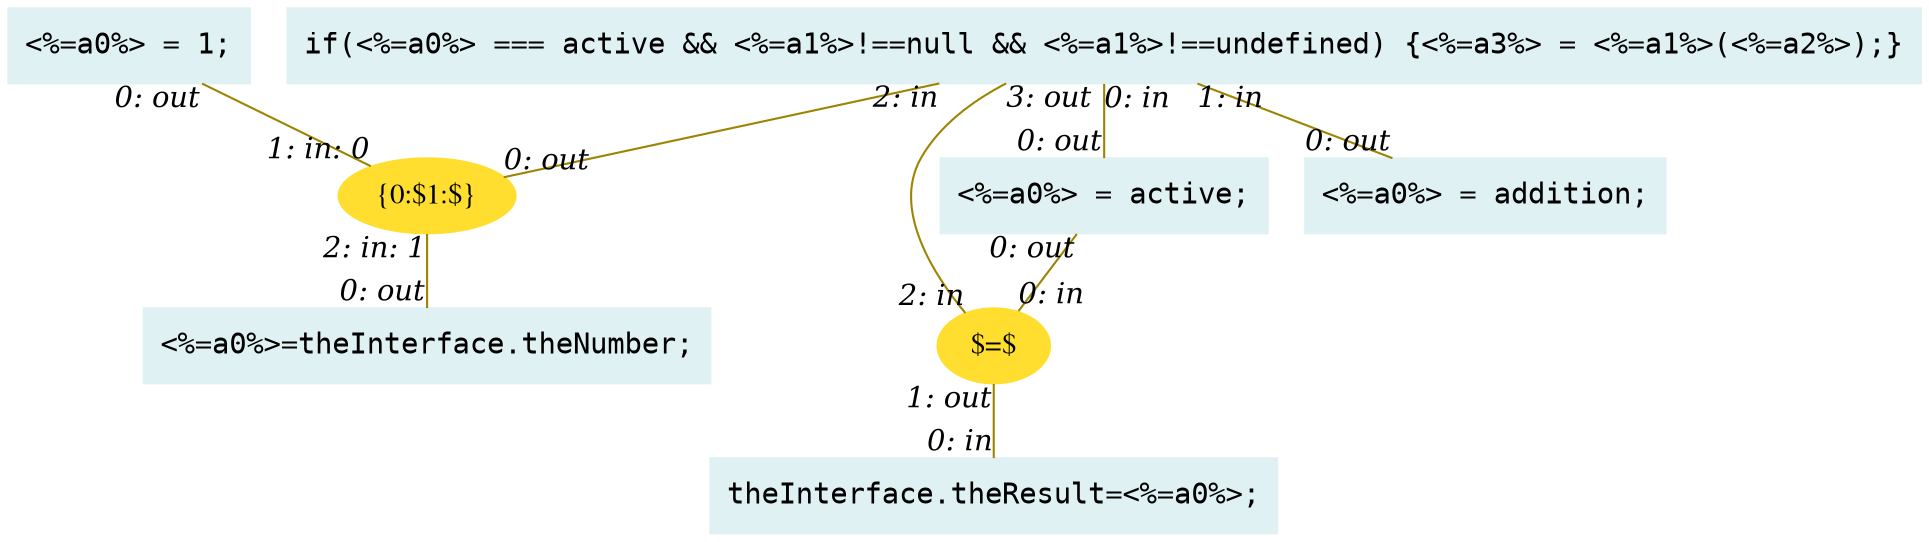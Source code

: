 digraph g{node_333 [shape="box", style="filled", color="#dff1f2", fontname="Courier", label="<%=a0%>=theInterface.theNumber;
" ]
node_335 [shape="box", style="filled", color="#dff1f2", fontname="Courier", label="theInterface.theResult=<%=a0%>;
" ]
node_363 [shape="ellipse", style="filled", color="#ffde2f", fontname="Times", label="{0:$1:$}" ]
node_376 [shape="ellipse", style="filled", color="#ffde2f", fontname="Times", label="$=$" ]
node_389 [shape="box", style="filled", color="#dff1f2", fontname="Courier", label="<%=a0%> = active;
" ]
node_394 [shape="box", style="filled", color="#dff1f2", fontname="Courier", label="<%=a0%> = addition;
" ]
node_396 [shape="box", style="filled", color="#dff1f2", fontname="Courier", label="<%=a0%> = 1;
" ]
node_398 [shape="box", style="filled", color="#dff1f2", fontname="Courier", label="if(<%=a0%> === active && <%=a1%>!==null && <%=a1%>!==undefined) {<%=a3%> = <%=a1%>(<%=a2%>);}
" ]
node_389 -> node_376 [dir=none, arrowHead=none, fontname="Times-Italic", arrowsize=1, color="#9d8400", label="",  headlabel="0: in", taillabel="0: out" ]
node_396 -> node_363 [dir=none, arrowHead=none, fontname="Times-Italic", arrowsize=1, color="#9d8400", label="",  headlabel="1: in: 0", taillabel="0: out" ]
node_398 -> node_389 [dir=none, arrowHead=none, fontname="Times-Italic", arrowsize=1, color="#9d8400", label="",  headlabel="0: out", taillabel="0: in" ]
node_398 -> node_394 [dir=none, arrowHead=none, fontname="Times-Italic", arrowsize=1, color="#9d8400", label="",  headlabel="0: out", taillabel="1: in" ]
node_398 -> node_363 [dir=none, arrowHead=none, fontname="Times-Italic", arrowsize=1, color="#9d8400", label="",  headlabel="0: out", taillabel="2: in" ]
node_398 -> node_376 [dir=none, arrowHead=none, fontname="Times-Italic", arrowsize=1, color="#9d8400", label="",  headlabel="2: in", taillabel="3: out" ]
node_363 -> node_333 [dir=none, arrowHead=none, fontname="Times-Italic", arrowsize=1, color="#9d8400", label="",  headlabel="0: out", taillabel="2: in: 1" ]
node_376 -> node_335 [dir=none, arrowHead=none, fontname="Times-Italic", arrowsize=1, color="#9d8400", label="",  headlabel="0: in", taillabel="1: out" ]
}